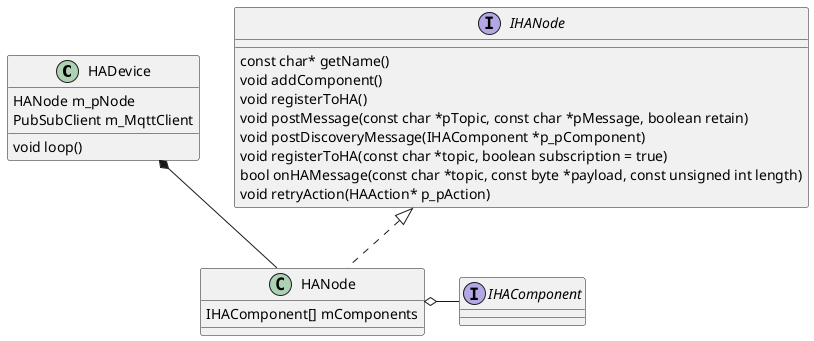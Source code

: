 @startuml
class HADevice {
HANode m_pNode
PubSubClient m_MqttClient
void loop()
}
class HANode implements IHANode {
    IHAComponent[] mComponents
}
interface IHANode {
    const char* getName()
    void addComponent()
    void registerToHA()
    void postMessage(const char *pTopic, const char *pMessage, boolean retain)
    void postDiscoveryMessage(IHAComponent *p_pComponent)
    void registerToHA(const char *topic, boolean subscription = true)
    bool onHAMessage(const char *topic, const byte *payload, const unsigned int length)
    void retryAction(HAAction* p_pAction)
}
interface IHAComponent {

}

HADevice *-- HANode
HANode o- IHAComponent
@enduml